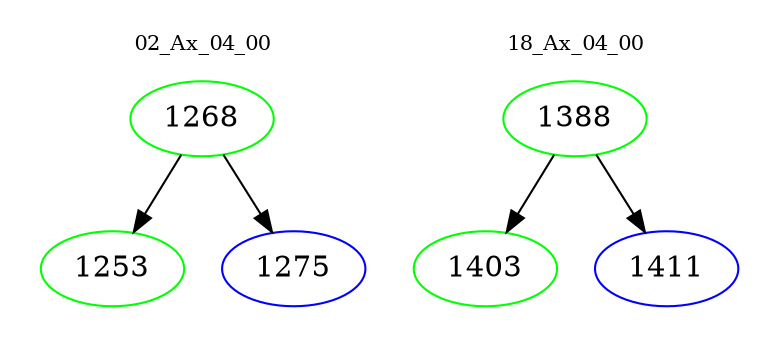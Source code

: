 digraph{
subgraph cluster_0 {
color = white
label = "02_Ax_04_00";
fontsize=10;
T0_1268 [label="1268", color="green"]
T0_1268 -> T0_1253 [color="black"]
T0_1253 [label="1253", color="green"]
T0_1268 -> T0_1275 [color="black"]
T0_1275 [label="1275", color="blue"]
}
subgraph cluster_1 {
color = white
label = "18_Ax_04_00";
fontsize=10;
T1_1388 [label="1388", color="green"]
T1_1388 -> T1_1403 [color="black"]
T1_1403 [label="1403", color="green"]
T1_1388 -> T1_1411 [color="black"]
T1_1411 [label="1411", color="blue"]
}
}
